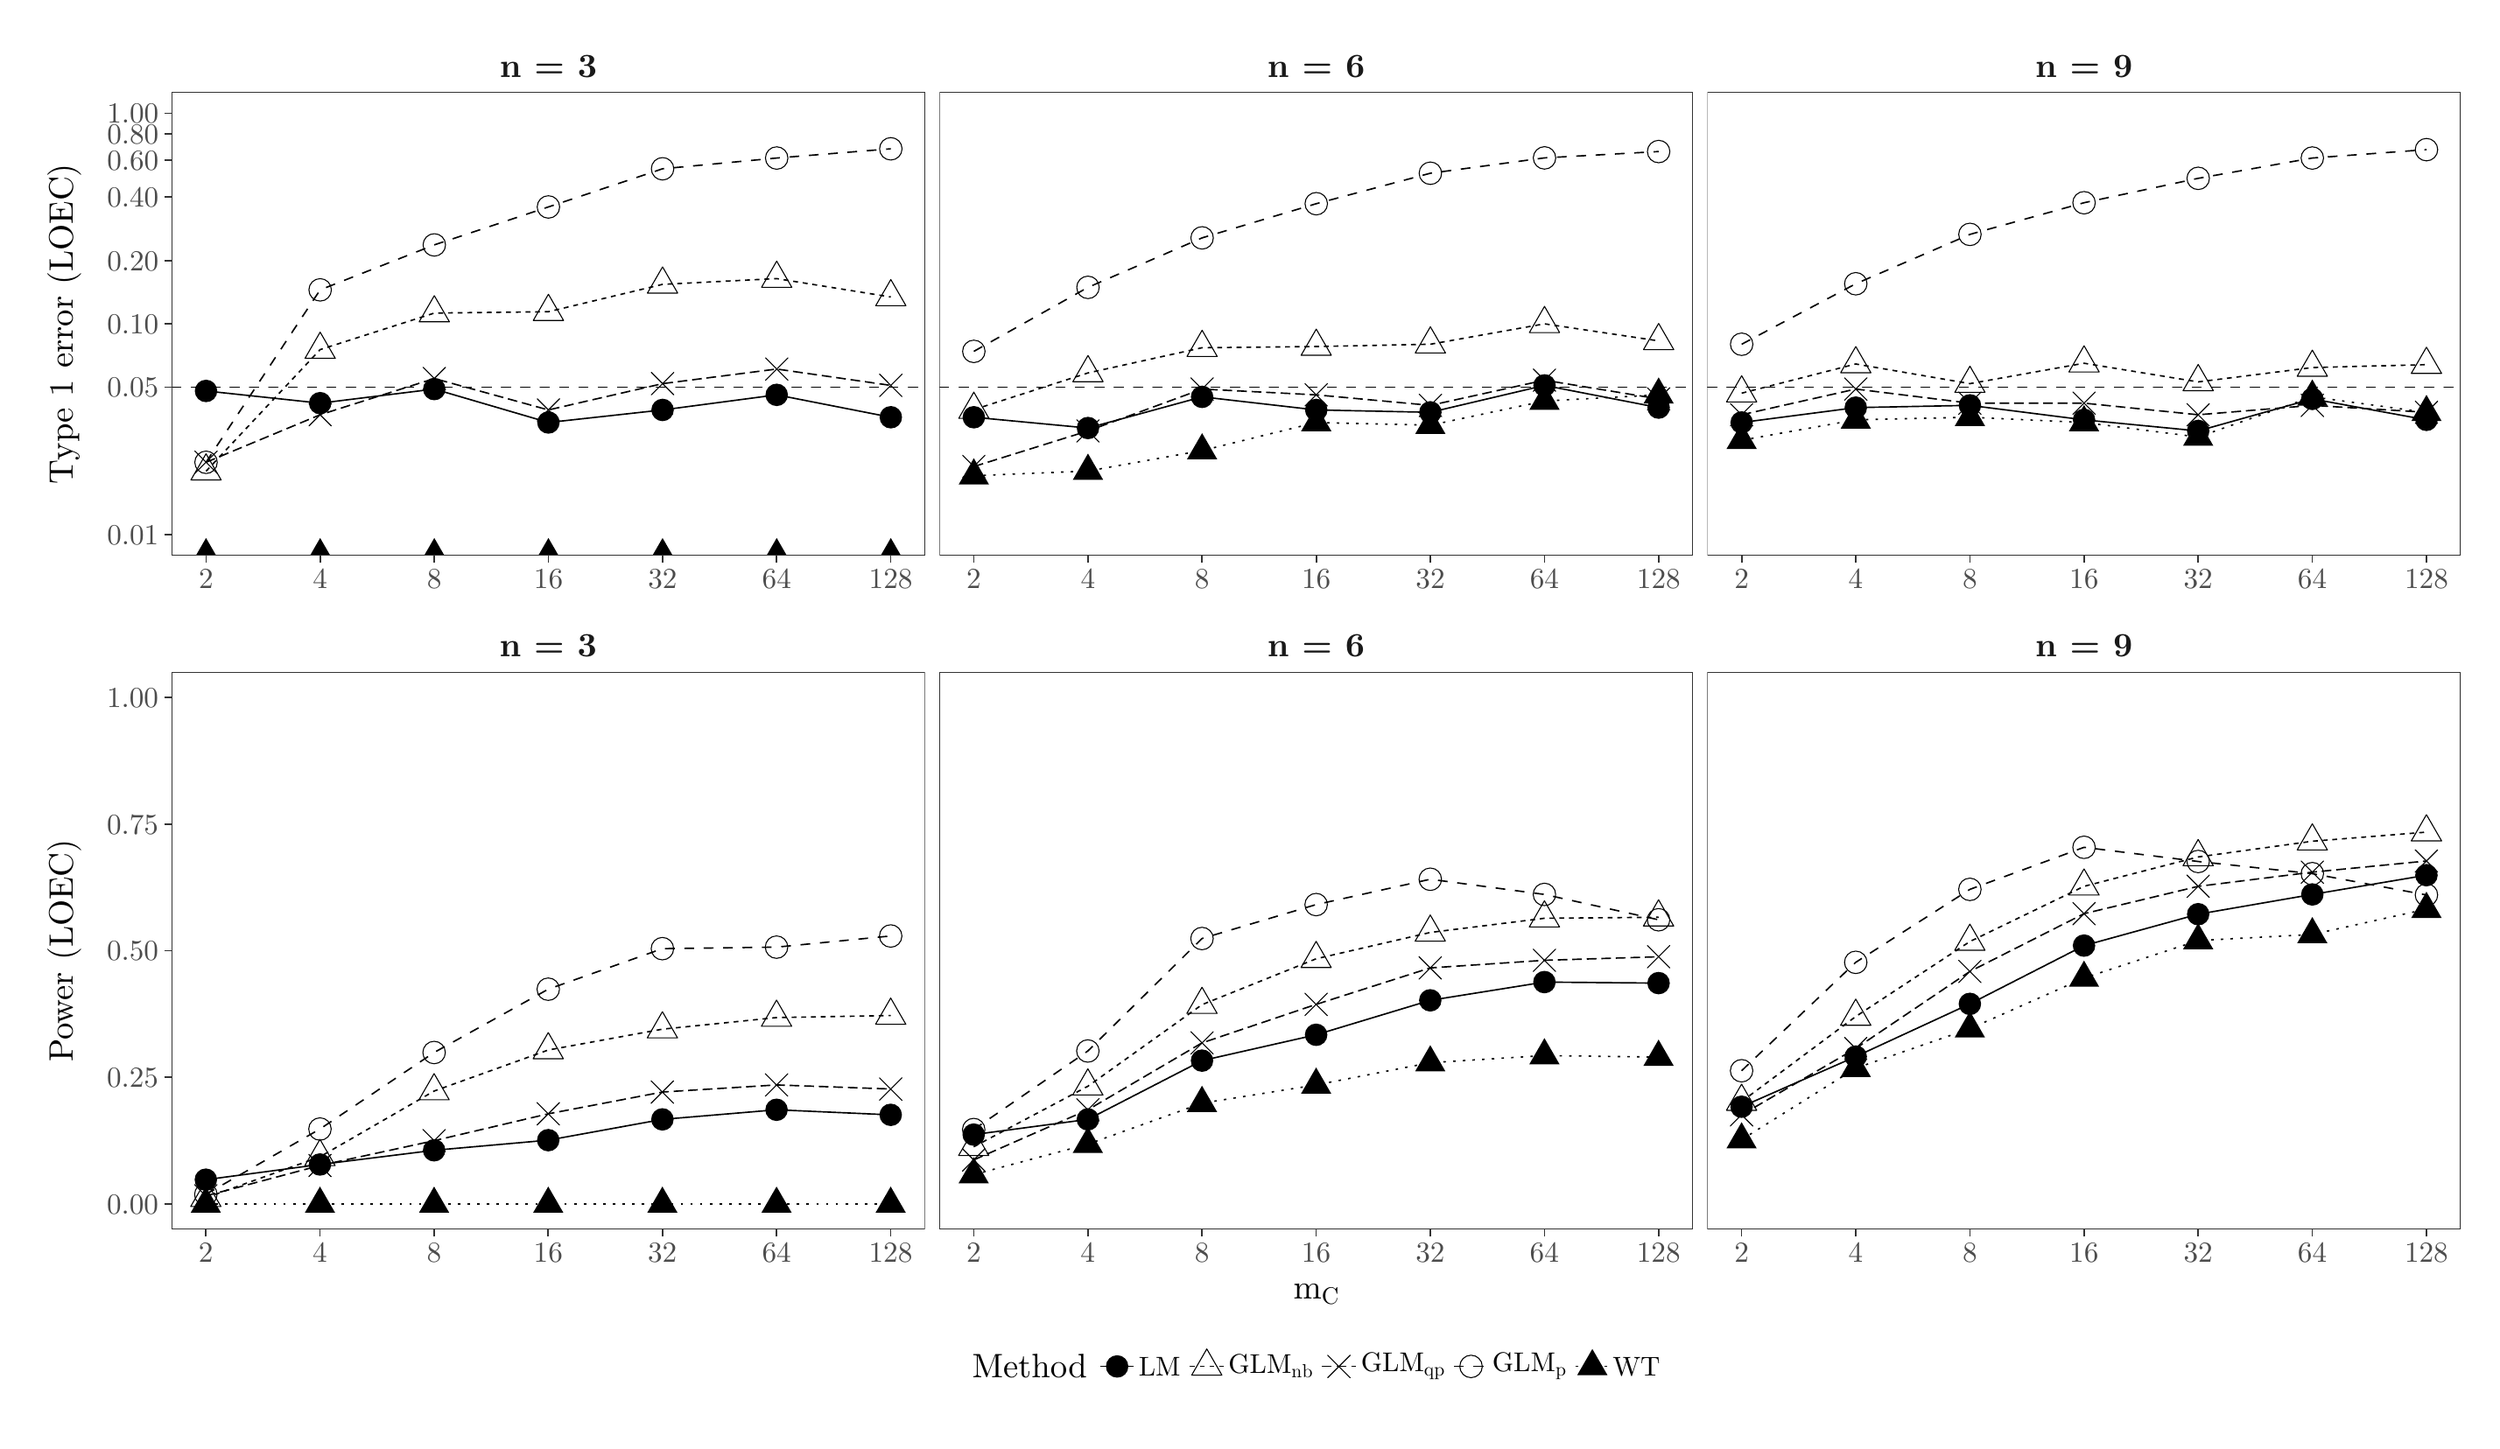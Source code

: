 % Created by tikzDevice version 0.10.1 on 2016-12-01 13:41:54
% !TEX encoding = UTF-8 Unicode
\begin{tikzpicture}[x=1pt,y=1pt]
\definecolor{fillColor}{RGB}{255,255,255}
\path[use as bounding box,fill=fillColor,fill opacity=0.00] (0,0) rectangle (1011.78,578.16);
\begin{scope}
\path[clip] (  3.50,338.72) rectangle (1011.78,578.16);
\definecolor{drawColor}{RGB}{255,255,255}
\definecolor{fillColor}{RGB}{255,255,255}

\path[draw=drawColor,line width= 0.6pt,line join=round,line cap=round,fill=fillColor] (  3.50,338.72) rectangle (1011.78,578.16);
\end{scope}
\begin{scope}
\path[clip] ( 60.91,358.77) rectangle (371.87,550.07);
\definecolor{fillColor}{RGB}{255,255,255}

\path[fill=fillColor] ( 60.91,358.77) rectangle (371.87,550.07);
\definecolor{drawColor}{RGB}{0,0,0}

\path[draw=drawColor,line width= 0.6pt,line join=round] ( 75.05,426.70) --
	(122.16,421.66) --
	(169.28,427.48) --
	(216.39,413.68) --
	(263.51,418.86) --
	(310.62,425.09) --
	(357.73,415.84);

\path[draw=drawColor,line width= 0.6pt,dash pattern=on 2pt off 2pt ,line join=round] ( 75.05,393.54) --
	(122.16,443.78) --
	(169.28,458.86) --
	(216.39,459.42) --
	(263.51,470.72) --
	(310.62,473.10) --
	(357.73,465.51);

\path[draw=drawColor,line width= 0.6pt,dash pattern=on 4pt off 2pt ,line join=round] ( 75.05,397.24) --
	(122.16,416.87) --
	(169.28,431.84) --
	(216.39,418.86) --
	(263.51,429.72) --
	(310.62,435.75) --
	(357.73,428.99);

\path[draw=drawColor,line width= 0.6pt,dash pattern=on 4pt off 4pt ,line join=round] ( 75.05,397.24) --
	(122.16,468.45) --
	(169.28,487.01) --
	(216.39,502.69) --
	(263.51,518.45) --
	(310.62,522.89) --
	(357.73,526.70);

\path[draw=drawColor,line width= 0.6pt,dash pattern=on 1pt off 3pt ,line join=round] ( 75.05,358.77) --
	(122.16,358.77) --
	(169.28,358.77) --
	(216.39,358.77) --
	(263.51,358.77) --
	(310.62,358.77) --
	(357.73,358.77);
\definecolor{fillColor}{RGB}{0,0,0}

\path[fill=fillColor] ( 75.05,426.70) circle (  4.64);

\path[fill=fillColor] (122.16,421.66) circle (  4.64);

\path[fill=fillColor] (169.28,427.48) circle (  4.64);

\path[fill=fillColor] (216.39,413.68) circle (  4.64);

\path[fill=fillColor] (263.51,418.86) circle (  4.64);

\path[fill=fillColor] (310.62,425.09) circle (  4.64);

\path[fill=fillColor] (357.73,415.84) circle (  4.64);

\path[draw=drawColor,line width= 0.4pt,line join=round,line cap=round] ( 75.05,400.76) --
	( 81.30,389.94) --
	( 68.80,389.94) --
	( 75.05,400.76);

\path[draw=drawColor,line width= 0.4pt,line join=round,line cap=round] (122.16,450.99) --
	(128.41,440.17) --
	(115.91,440.17) --
	(122.16,450.99);

\path[draw=drawColor,line width= 0.4pt,line join=round,line cap=round] (169.28,466.07) --
	(175.53,455.25) --
	(163.03,455.25) --
	(169.28,466.07);

\path[draw=drawColor,line width= 0.4pt,line join=round,line cap=round] (216.39,466.64) --
	(222.64,455.82) --
	(210.14,455.82) --
	(216.39,466.64);

\path[draw=drawColor,line width= 0.4pt,line join=round,line cap=round] (263.51,477.94) --
	(269.75,467.12) --
	(257.26,467.12) --
	(263.51,477.94);

\path[draw=drawColor,line width= 0.4pt,line join=round,line cap=round] (310.62,480.32) --
	(316.87,469.49) --
	(304.37,469.49) --
	(310.62,480.32);

\path[draw=drawColor,line width= 0.4pt,line join=round,line cap=round] (357.73,472.72) --
	(363.98,461.90) --
	(351.49,461.90) --
	(357.73,472.72);

\path[draw=drawColor,line width= 0.4pt,line join=round,line cap=round] ( 70.41,392.60) -- ( 79.69,401.88);

\path[draw=drawColor,line width= 0.4pt,line join=round,line cap=round] ( 70.41,401.88) -- ( 79.69,392.60);

\path[draw=drawColor,line width= 0.4pt,line join=round,line cap=round] (117.52,412.23) -- (126.80,421.51);

\path[draw=drawColor,line width= 0.4pt,line join=round,line cap=round] (117.52,421.51) -- (126.80,412.23);

\path[draw=drawColor,line width= 0.4pt,line join=round,line cap=round] (164.64,427.20) -- (173.92,436.48);

\path[draw=drawColor,line width= 0.4pt,line join=round,line cap=round] (164.64,436.48) -- (173.92,427.20);

\path[draw=drawColor,line width= 0.4pt,line join=round,line cap=round] (211.75,414.22) -- (221.03,423.50);

\path[draw=drawColor,line width= 0.4pt,line join=round,line cap=round] (211.75,423.50) -- (221.03,414.22);

\path[draw=drawColor,line width= 0.4pt,line join=round,line cap=round] (258.87,425.08) -- (268.15,434.36);

\path[draw=drawColor,line width= 0.4pt,line join=round,line cap=round] (258.87,434.36) -- (268.15,425.08);

\path[draw=drawColor,line width= 0.4pt,line join=round,line cap=round] (305.98,431.11) -- (315.26,440.39);

\path[draw=drawColor,line width= 0.4pt,line join=round,line cap=round] (305.98,440.39) -- (315.26,431.11);

\path[draw=drawColor,line width= 0.4pt,line join=round,line cap=round] (353.10,424.35) -- (362.37,433.63);

\path[draw=drawColor,line width= 0.4pt,line join=round,line cap=round] (353.10,433.63) -- (362.37,424.35);

\path[draw=drawColor,line width= 0.4pt,line join=round,line cap=round] ( 75.05,397.24) circle (  4.64);

\path[draw=drawColor,line width= 0.4pt,line join=round,line cap=round] (122.16,468.45) circle (  4.64);

\path[draw=drawColor,line width= 0.4pt,line join=round,line cap=round] (169.28,487.01) circle (  4.64);

\path[draw=drawColor,line width= 0.4pt,line join=round,line cap=round] (216.39,502.69) circle (  4.64);

\path[draw=drawColor,line width= 0.4pt,line join=round,line cap=round] (263.51,518.45) circle (  4.64);

\path[draw=drawColor,line width= 0.4pt,line join=round,line cap=round] (310.62,522.89) circle (  4.64);

\path[draw=drawColor,line width= 0.4pt,line join=round,line cap=round] (357.73,526.70) circle (  4.64);

\path[fill=fillColor] ( 75.05,365.98) --
	( 81.30,355.16) --
	( 68.80,355.16) --
	cycle;

\path[fill=fillColor] (122.16,365.98) --
	(128.41,355.16) --
	(115.91,355.16) --
	cycle;

\path[fill=fillColor] (169.28,365.98) --
	(175.53,355.16) --
	(163.03,355.16) --
	cycle;

\path[fill=fillColor] (216.39,365.98) --
	(222.64,355.16) --
	(210.14,355.16) --
	cycle;

\path[fill=fillColor] (263.51,365.98) --
	(269.75,355.16) --
	(257.26,355.16) --
	cycle;

\path[fill=fillColor] (310.62,365.98) --
	(316.87,355.16) --
	(304.37,355.16) --
	cycle;

\path[fill=fillColor] (357.73,365.98) --
	(363.98,355.16) --
	(351.49,355.16) --
	cycle;

\path[draw=drawColor,line width= 0.6pt,dash pattern=on 4pt off 4pt ,line join=round] ( 60.91,428.24) -- (371.87,428.24);

\path[draw=drawColor,line width= 0.6pt,dash pattern=on 4pt off 4pt ,line join=round] ( 60.91,428.24) -- (371.87,428.24);

\path[draw=drawColor,line width= 0.6pt,dash pattern=on 4pt off 4pt ,line join=round] ( 60.91,428.24) -- (371.87,428.24);

\path[draw=drawColor,line width= 0.6pt,dash pattern=on 4pt off 4pt ,line join=round] ( 60.91,428.24) -- (371.87,428.24);

\path[draw=drawColor,line width= 0.6pt,dash pattern=on 4pt off 4pt ,line join=round] ( 60.91,428.24) -- (371.87,428.24);

\path[draw=drawColor,line width= 0.6pt,dash pattern=on 4pt off 4pt ,line join=round] ( 60.91,428.24) -- (371.87,428.24);

\path[draw=drawColor,line width= 0.6pt,dash pattern=on 4pt off 4pt ,line join=round] ( 60.91,428.24) -- (371.87,428.24);

\path[draw=drawColor,line width= 0.6pt,dash pattern=on 4pt off 4pt ,line join=round] ( 60.91,428.24) -- (371.87,428.24);

\path[draw=drawColor,line width= 0.6pt,dash pattern=on 4pt off 4pt ,line join=round] ( 60.91,428.24) -- (371.87,428.24);

\path[draw=drawColor,line width= 0.6pt,dash pattern=on 4pt off 4pt ,line join=round] ( 60.91,428.24) -- (371.87,428.24);

\path[draw=drawColor,line width= 0.6pt,dash pattern=on 4pt off 4pt ,line join=round] ( 60.91,428.24) -- (371.87,428.24);

\path[draw=drawColor,line width= 0.6pt,dash pattern=on 4pt off 4pt ,line join=round] ( 60.91,428.24) -- (371.87,428.24);

\path[draw=drawColor,line width= 0.6pt,dash pattern=on 4pt off 4pt ,line join=round] ( 60.91,428.24) -- (371.87,428.24);

\path[draw=drawColor,line width= 0.6pt,dash pattern=on 4pt off 4pt ,line join=round] ( 60.91,428.24) -- (371.87,428.24);

\path[draw=drawColor,line width= 0.6pt,dash pattern=on 4pt off 4pt ,line join=round] ( 60.91,428.24) -- (371.87,428.24);

\path[draw=drawColor,line width= 0.6pt,dash pattern=on 4pt off 4pt ,line join=round] ( 60.91,428.24) -- (371.87,428.24);

\path[draw=drawColor,line width= 0.6pt,dash pattern=on 4pt off 4pt ,line join=round] ( 60.91,428.24) -- (371.87,428.24);

\path[draw=drawColor,line width= 0.6pt,dash pattern=on 4pt off 4pt ,line join=round] ( 60.91,428.24) -- (371.87,428.24);

\path[draw=drawColor,line width= 0.6pt,dash pattern=on 4pt off 4pt ,line join=round] ( 60.91,428.24) -- (371.87,428.24);

\path[draw=drawColor,line width= 0.6pt,dash pattern=on 4pt off 4pt ,line join=round] ( 60.91,428.24) -- (371.87,428.24);

\path[draw=drawColor,line width= 0.6pt,dash pattern=on 4pt off 4pt ,line join=round] ( 60.91,428.24) -- (371.87,428.24);

\path[draw=drawColor,line width= 0.6pt,dash pattern=on 4pt off 4pt ,line join=round] ( 60.91,428.24) -- (371.87,428.24);

\path[draw=drawColor,line width= 0.6pt,dash pattern=on 4pt off 4pt ,line join=round] ( 60.91,428.24) -- (371.87,428.24);

\path[draw=drawColor,line width= 0.6pt,dash pattern=on 4pt off 4pt ,line join=round] ( 60.91,428.24) -- (371.87,428.24);

\path[draw=drawColor,line width= 0.6pt,dash pattern=on 4pt off 4pt ,line join=round] ( 60.91,428.24) -- (371.87,428.24);

\path[draw=drawColor,line width= 0.6pt,dash pattern=on 4pt off 4pt ,line join=round] ( 60.91,428.24) -- (371.87,428.24);

\path[draw=drawColor,line width= 0.6pt,dash pattern=on 4pt off 4pt ,line join=round] ( 60.91,428.24) -- (371.87,428.24);

\path[draw=drawColor,line width= 0.6pt,dash pattern=on 4pt off 4pt ,line join=round] ( 60.91,428.24) -- (371.87,428.24);

\path[draw=drawColor,line width= 0.6pt,dash pattern=on 4pt off 4pt ,line join=round] ( 60.91,428.24) -- (371.87,428.24);

\path[draw=drawColor,line width= 0.6pt,dash pattern=on 4pt off 4pt ,line join=round] ( 60.91,428.24) -- (371.87,428.24);

\path[draw=drawColor,line width= 0.6pt,dash pattern=on 4pt off 4pt ,line join=round] ( 60.91,428.24) -- (371.87,428.24);

\path[draw=drawColor,line width= 0.6pt,dash pattern=on 4pt off 4pt ,line join=round] ( 60.91,428.24) -- (371.87,428.24);

\path[draw=drawColor,line width= 0.6pt,dash pattern=on 4pt off 4pt ,line join=round] ( 60.91,428.24) -- (371.87,428.24);

\path[draw=drawColor,line width= 0.6pt,dash pattern=on 4pt off 4pt ,line join=round] ( 60.91,428.24) -- (371.87,428.24);

\path[draw=drawColor,line width= 0.6pt,dash pattern=on 4pt off 4pt ,line join=round] ( 60.91,428.24) -- (371.87,428.24);
\definecolor{drawColor}{gray}{0.20}

\path[draw=drawColor,line width= 0.6pt,line join=round,line cap=round] ( 60.91,358.77) rectangle (371.87,550.07);
\end{scope}
\begin{scope}
\path[clip] (377.87,358.77) rectangle (688.82,550.07);
\definecolor{fillColor}{RGB}{255,255,255}

\path[fill=fillColor] (377.87,358.77) rectangle (688.82,550.07);
\definecolor{drawColor}{RGB}{0,0,0}

\path[draw=drawColor,line width= 0.6pt,line join=round] (392.00,415.84) --
	(439.12,411.39) --
	(486.23,424.26) --
	(533.35,418.86) --
	(580.46,417.88) --
	(627.58,428.99) --
	(674.69,419.82);

\path[draw=drawColor,line width= 0.6pt,dash pattern=on 2pt off 2pt ,line join=round] (392.00,418.99) --
	(439.12,434.14) --
	(486.23,444.55) --
	(533.35,445.04) --
	(580.46,445.99) --
	(627.58,454.42) --
	(674.69,447.38);

\path[draw=drawColor,line width= 0.6pt,dash pattern=on 4pt off 2pt ,line join=round] (392.00,395.48) --
	(439.12,410.19) --
	(486.23,427.48) --
	(533.35,425.09) --
	(580.46,420.75) --
	(627.58,431.15) --
	(674.69,423.41);

\path[draw=drawColor,line width= 0.6pt,dash pattern=on 4pt off 4pt ,line join=round] (392.00,443.05) --
	(439.12,469.48) --
	(486.23,489.92) --
	(533.35,504.03) --
	(580.46,516.61) --
	(627.58,522.95) --
	(674.69,525.57);

\path[draw=drawColor,line width= 0.6pt,dash pattern=on 1pt off 3pt ,line join=round] (392.00,391.70) --
	(439.12,393.64) --
	(486.23,402.07) --
	(533.35,413.68) --
	(580.46,412.55) --
	(627.58,422.55) --
	(674.69,425.09);
\definecolor{fillColor}{RGB}{0,0,0}

\path[fill=fillColor] (392.00,415.84) circle (  4.64);

\path[fill=fillColor] (439.12,411.39) circle (  4.64);

\path[fill=fillColor] (486.23,424.26) circle (  4.64);

\path[fill=fillColor] (533.35,418.86) circle (  4.64);

\path[fill=fillColor] (580.46,417.88) circle (  4.64);

\path[fill=fillColor] (627.58,428.99) circle (  4.64);

\path[fill=fillColor] (674.69,419.82) circle (  4.64);

\path[draw=drawColor,line width= 0.4pt,line join=round,line cap=round] (392.00,426.21) --
	(398.25,415.38) --
	(385.76,415.38) --
	(392.00,426.21);

\path[draw=drawColor,line width= 0.4pt,line join=round,line cap=round] (439.12,441.35) --
	(445.37,430.53) --
	(432.87,430.53) --
	(439.12,441.35);

\path[draw=drawColor,line width= 0.4pt,line join=round,line cap=round] (486.23,451.76) --
	(492.48,440.94) --
	(479.98,440.94) --
	(486.23,451.76);

\path[draw=drawColor,line width= 0.4pt,line join=round,line cap=round] (533.35,452.25) --
	(539.60,441.43) --
	(527.10,441.43) --
	(533.35,452.25);

\path[draw=drawColor,line width= 0.4pt,line join=round,line cap=round] (580.46,453.21) --
	(586.71,442.38) --
	(574.21,442.38) --
	(580.46,453.21);

\path[draw=drawColor,line width= 0.4pt,line join=round,line cap=round] (627.58,461.63) --
	(633.82,450.81) --
	(621.33,450.81) --
	(627.58,461.63);

\path[draw=drawColor,line width= 0.4pt,line join=round,line cap=round] (674.69,454.60) --
	(680.94,443.77) --
	(668.44,443.77) --
	(674.69,454.60);

\path[draw=drawColor,line width= 0.4pt,line join=round,line cap=round] (387.36,390.84) -- (396.64,400.12);

\path[draw=drawColor,line width= 0.4pt,line join=round,line cap=round] (387.36,400.12) -- (396.64,390.84);

\path[draw=drawColor,line width= 0.4pt,line join=round,line cap=round] (434.48,405.55) -- (443.76,414.83);

\path[draw=drawColor,line width= 0.4pt,line join=round,line cap=round] (434.48,414.83) -- (443.76,405.55);

\path[draw=drawColor,line width= 0.4pt,line join=round,line cap=round] (481.59,422.84) -- (490.87,432.12);

\path[draw=drawColor,line width= 0.4pt,line join=round,line cap=round] (481.59,432.12) -- (490.87,422.84);

\path[draw=drawColor,line width= 0.4pt,line join=round,line cap=round] (528.71,420.45) -- (537.99,429.73);

\path[draw=drawColor,line width= 0.4pt,line join=round,line cap=round] (528.71,429.73) -- (537.99,420.45);

\path[draw=drawColor,line width= 0.4pt,line join=round,line cap=round] (575.82,416.11) -- (585.10,425.39);

\path[draw=drawColor,line width= 0.4pt,line join=round,line cap=round] (575.82,425.39) -- (585.10,416.11);

\path[draw=drawColor,line width= 0.4pt,line join=round,line cap=round] (622.94,426.51) -- (632.22,435.79);

\path[draw=drawColor,line width= 0.4pt,line join=round,line cap=round] (622.94,435.79) -- (632.22,426.51);

\path[draw=drawColor,line width= 0.4pt,line join=round,line cap=round] (670.05,418.77) -- (679.33,428.05);

\path[draw=drawColor,line width= 0.4pt,line join=round,line cap=round] (670.05,428.05) -- (679.33,418.77);

\path[draw=drawColor,line width= 0.4pt,line join=round,line cap=round] (392.00,443.05) circle (  4.64);

\path[draw=drawColor,line width= 0.4pt,line join=round,line cap=round] (439.12,469.48) circle (  4.64);

\path[draw=drawColor,line width= 0.4pt,line join=round,line cap=round] (486.23,489.92) circle (  4.64);

\path[draw=drawColor,line width= 0.4pt,line join=round,line cap=round] (533.35,504.03) circle (  4.64);

\path[draw=drawColor,line width= 0.4pt,line join=round,line cap=round] (580.46,516.61) circle (  4.64);

\path[draw=drawColor,line width= 0.4pt,line join=round,line cap=round] (627.58,522.95) circle (  4.64);

\path[draw=drawColor,line width= 0.4pt,line join=round,line cap=round] (674.69,525.57) circle (  4.64);

\path[fill=fillColor] (392.00,398.92) --
	(398.25,388.09) --
	(385.76,388.09) --
	cycle;

\path[fill=fillColor] (439.12,400.85) --
	(445.37,390.03) --
	(432.87,390.03) --
	cycle;

\path[fill=fillColor] (486.23,409.28) --
	(492.48,398.46) --
	(479.98,398.46) --
	cycle;

\path[fill=fillColor] (533.35,420.89) --
	(539.60,410.07) --
	(527.10,410.07) --
	cycle;

\path[fill=fillColor] (580.46,419.77) --
	(586.71,408.94) --
	(574.21,408.94) --
	cycle;

\path[fill=fillColor] (627.58,429.76) --
	(633.82,418.94) --
	(621.33,418.94) --
	cycle;

\path[fill=fillColor] (674.69,432.31) --
	(680.94,421.49) --
	(668.44,421.49) --
	cycle;

\path[draw=drawColor,line width= 0.6pt,dash pattern=on 4pt off 4pt ,line join=round] (377.87,428.24) -- (688.82,428.24);

\path[draw=drawColor,line width= 0.6pt,dash pattern=on 4pt off 4pt ,line join=round] (377.87,428.24) -- (688.82,428.24);

\path[draw=drawColor,line width= 0.6pt,dash pattern=on 4pt off 4pt ,line join=round] (377.87,428.24) -- (688.82,428.24);

\path[draw=drawColor,line width= 0.6pt,dash pattern=on 4pt off 4pt ,line join=round] (377.87,428.24) -- (688.82,428.24);

\path[draw=drawColor,line width= 0.6pt,dash pattern=on 4pt off 4pt ,line join=round] (377.87,428.24) -- (688.82,428.24);

\path[draw=drawColor,line width= 0.6pt,dash pattern=on 4pt off 4pt ,line join=round] (377.87,428.24) -- (688.82,428.24);

\path[draw=drawColor,line width= 0.6pt,dash pattern=on 4pt off 4pt ,line join=round] (377.87,428.24) -- (688.82,428.24);

\path[draw=drawColor,line width= 0.6pt,dash pattern=on 4pt off 4pt ,line join=round] (377.87,428.24) -- (688.82,428.24);

\path[draw=drawColor,line width= 0.6pt,dash pattern=on 4pt off 4pt ,line join=round] (377.87,428.24) -- (688.82,428.24);

\path[draw=drawColor,line width= 0.6pt,dash pattern=on 4pt off 4pt ,line join=round] (377.87,428.24) -- (688.82,428.24);

\path[draw=drawColor,line width= 0.6pt,dash pattern=on 4pt off 4pt ,line join=round] (377.87,428.24) -- (688.82,428.24);

\path[draw=drawColor,line width= 0.6pt,dash pattern=on 4pt off 4pt ,line join=round] (377.87,428.24) -- (688.82,428.24);

\path[draw=drawColor,line width= 0.6pt,dash pattern=on 4pt off 4pt ,line join=round] (377.87,428.24) -- (688.82,428.24);

\path[draw=drawColor,line width= 0.6pt,dash pattern=on 4pt off 4pt ,line join=round] (377.87,428.24) -- (688.82,428.24);

\path[draw=drawColor,line width= 0.6pt,dash pattern=on 4pt off 4pt ,line join=round] (377.87,428.24) -- (688.82,428.24);

\path[draw=drawColor,line width= 0.6pt,dash pattern=on 4pt off 4pt ,line join=round] (377.87,428.24) -- (688.82,428.24);

\path[draw=drawColor,line width= 0.6pt,dash pattern=on 4pt off 4pt ,line join=round] (377.87,428.24) -- (688.82,428.24);

\path[draw=drawColor,line width= 0.6pt,dash pattern=on 4pt off 4pt ,line join=round] (377.87,428.24) -- (688.82,428.24);

\path[draw=drawColor,line width= 0.6pt,dash pattern=on 4pt off 4pt ,line join=round] (377.87,428.24) -- (688.82,428.24);

\path[draw=drawColor,line width= 0.6pt,dash pattern=on 4pt off 4pt ,line join=round] (377.87,428.24) -- (688.82,428.24);

\path[draw=drawColor,line width= 0.6pt,dash pattern=on 4pt off 4pt ,line join=round] (377.87,428.24) -- (688.82,428.24);

\path[draw=drawColor,line width= 0.6pt,dash pattern=on 4pt off 4pt ,line join=round] (377.87,428.24) -- (688.82,428.24);

\path[draw=drawColor,line width= 0.6pt,dash pattern=on 4pt off 4pt ,line join=round] (377.87,428.24) -- (688.82,428.24);

\path[draw=drawColor,line width= 0.6pt,dash pattern=on 4pt off 4pt ,line join=round] (377.87,428.24) -- (688.82,428.24);

\path[draw=drawColor,line width= 0.6pt,dash pattern=on 4pt off 4pt ,line join=round] (377.87,428.24) -- (688.82,428.24);

\path[draw=drawColor,line width= 0.6pt,dash pattern=on 4pt off 4pt ,line join=round] (377.87,428.24) -- (688.82,428.24);

\path[draw=drawColor,line width= 0.6pt,dash pattern=on 4pt off 4pt ,line join=round] (377.87,428.24) -- (688.82,428.24);

\path[draw=drawColor,line width= 0.6pt,dash pattern=on 4pt off 4pt ,line join=round] (377.87,428.24) -- (688.82,428.24);

\path[draw=drawColor,line width= 0.6pt,dash pattern=on 4pt off 4pt ,line join=round] (377.87,428.24) -- (688.82,428.24);

\path[draw=drawColor,line width= 0.6pt,dash pattern=on 4pt off 4pt ,line join=round] (377.87,428.24) -- (688.82,428.24);

\path[draw=drawColor,line width= 0.6pt,dash pattern=on 4pt off 4pt ,line join=round] (377.87,428.24) -- (688.82,428.24);

\path[draw=drawColor,line width= 0.6pt,dash pattern=on 4pt off 4pt ,line join=round] (377.87,428.24) -- (688.82,428.24);

\path[draw=drawColor,line width= 0.6pt,dash pattern=on 4pt off 4pt ,line join=round] (377.87,428.24) -- (688.82,428.24);

\path[draw=drawColor,line width= 0.6pt,dash pattern=on 4pt off 4pt ,line join=round] (377.87,428.24) -- (688.82,428.24);

\path[draw=drawColor,line width= 0.6pt,dash pattern=on 4pt off 4pt ,line join=round] (377.87,428.24) -- (688.82,428.24);
\definecolor{drawColor}{gray}{0.20}

\path[draw=drawColor,line width= 0.6pt,line join=round,line cap=round] (377.87,358.77) rectangle (688.82,550.07);
\end{scope}
\begin{scope}
\path[clip] (694.82,358.77) rectangle (1005.78,550.07);
\definecolor{fillColor}{RGB}{255,255,255}

\path[fill=fillColor] (694.82,358.77) rectangle (1005.78,550.07);
\definecolor{drawColor}{RGB}{0,0,0}

\path[draw=drawColor,line width= 0.6pt,line join=round] (708.96,413.68) --
	(756.07,419.82) --
	(803.19,420.75) --
	(850.30,414.77) --
	(897.42,410.19) --
	(944.53,423.41) --
	(991.65,414.77);

\path[draw=drawColor,line width= 0.6pt,dash pattern=on 2pt off 2pt ,line join=round] (708.96,425.78) --
	(756.07,437.83) --
	(803.19,429.72) --
	(850.30,438.15) --
	(897.42,430.44) --
	(944.53,436.37) --
	(991.65,437.56);

\path[draw=drawColor,line width= 0.6pt,dash pattern=on 4pt off 2pt ,line join=round] (708.96,416.87) --
	(756.07,427.48) --
	(803.19,421.66) --
	(850.30,421.66) --
	(897.42,416.87) --
	(944.53,420.75) --
	(991.65,417.88);

\path[draw=drawColor,line width= 0.6pt,dash pattern=on 4pt off 4pt ,line join=round] (708.96,445.99) --
	(756.07,470.97) --
	(803.19,491.36) --
	(850.30,504.43) --
	(897.42,514.51) --
	(944.53,522.89) --
	(991.65,526.36);

\path[draw=drawColor,line width= 0.6pt,dash pattern=on 1pt off 3pt ,line join=round] (708.96,406.35) --
	(756.07,414.77) --
	(803.19,415.84) --
	(850.30,413.68) --
	(897.42,407.67) --
	(944.53,424.26) --
	(991.65,417.88);
\definecolor{fillColor}{RGB}{0,0,0}

\path[fill=fillColor] (708.96,413.68) circle (  4.64);

\path[fill=fillColor] (756.07,419.82) circle (  4.64);

\path[fill=fillColor] (803.19,420.75) circle (  4.64);

\path[fill=fillColor] (850.30,414.77) circle (  4.64);

\path[fill=fillColor] (897.42,410.19) circle (  4.64);

\path[fill=fillColor] (944.53,423.41) circle (  4.64);

\path[fill=fillColor] (991.65,414.77) circle (  4.64);

\path[draw=drawColor,line width= 0.4pt,line join=round,line cap=round] (708.96,432.99) --
	(715.21,422.17) --
	(702.71,422.17) --
	(708.96,432.99);

\path[draw=drawColor,line width= 0.4pt,line join=round,line cap=round] (756.07,445.05) --
	(762.32,434.22) --
	(749.82,434.22) --
	(756.07,445.05);

\path[draw=drawColor,line width= 0.4pt,line join=round,line cap=round] (803.19,436.94) --
	(809.44,426.12) --
	(796.94,426.12) --
	(803.19,436.94);

\path[draw=drawColor,line width= 0.4pt,line join=round,line cap=round] (850.30,445.37) --
	(856.55,434.54) --
	(844.05,434.54) --
	(850.30,445.37);

\path[draw=drawColor,line width= 0.4pt,line join=round,line cap=round] (897.42,437.66) --
	(903.67,426.83) --
	(891.17,426.83) --
	(897.42,437.66);

\path[draw=drawColor,line width= 0.4pt,line join=round,line cap=round] (944.53,443.58) --
	(950.78,432.76) --
	(938.28,432.76) --
	(944.53,443.58);

\path[draw=drawColor,line width= 0.4pt,line join=round,line cap=round] (991.65,444.78) --
	(997.89,433.96) --
	(985.40,433.96) --
	(991.65,444.78);

\path[draw=drawColor,line width= 0.4pt,line join=round,line cap=round] (704.32,412.23) -- (713.60,421.51);

\path[draw=drawColor,line width= 0.4pt,line join=round,line cap=round] (704.32,421.51) -- (713.60,412.23);

\path[draw=drawColor,line width= 0.4pt,line join=round,line cap=round] (751.43,422.84) -- (760.71,432.12);

\path[draw=drawColor,line width= 0.4pt,line join=round,line cap=round] (751.43,432.12) -- (760.71,422.84);

\path[draw=drawColor,line width= 0.4pt,line join=round,line cap=round] (798.55,417.02) -- (807.83,426.30);

\path[draw=drawColor,line width= 0.4pt,line join=round,line cap=round] (798.55,426.30) -- (807.83,417.02);

\path[draw=drawColor,line width= 0.4pt,line join=round,line cap=round] (845.66,417.02) -- (854.94,426.30);

\path[draw=drawColor,line width= 0.4pt,line join=round,line cap=round] (845.66,426.30) -- (854.94,417.02);

\path[draw=drawColor,line width= 0.4pt,line join=round,line cap=round] (892.78,412.23) -- (902.06,421.51);

\path[draw=drawColor,line width= 0.4pt,line join=round,line cap=round] (892.78,421.51) -- (902.06,412.23);

\path[draw=drawColor,line width= 0.4pt,line join=round,line cap=round] (939.89,416.11) -- (949.17,425.39);

\path[draw=drawColor,line width= 0.4pt,line join=round,line cap=round] (939.89,425.39) -- (949.17,416.11);

\path[draw=drawColor,line width= 0.4pt,line join=round,line cap=round] (987.01,413.24) -- (996.29,422.52);

\path[draw=drawColor,line width= 0.4pt,line join=round,line cap=round] (987.01,422.52) -- (996.29,413.24);

\path[draw=drawColor,line width= 0.4pt,line join=round,line cap=round] (708.96,445.99) circle (  4.64);

\path[draw=drawColor,line width= 0.4pt,line join=round,line cap=round] (756.07,470.97) circle (  4.64);

\path[draw=drawColor,line width= 0.4pt,line join=round,line cap=round] (803.19,491.36) circle (  4.64);

\path[draw=drawColor,line width= 0.4pt,line join=round,line cap=round] (850.30,504.43) circle (  4.64);

\path[draw=drawColor,line width= 0.4pt,line join=round,line cap=round] (897.42,514.51) circle (  4.64);

\path[draw=drawColor,line width= 0.4pt,line join=round,line cap=round] (944.53,522.89) circle (  4.64);

\path[draw=drawColor,line width= 0.4pt,line join=round,line cap=round] (991.65,526.36) circle (  4.64);

\path[fill=fillColor] (708.96,413.56) --
	(715.21,402.74) --
	(702.71,402.74) --
	cycle;

\path[fill=fillColor] (756.07,421.99) --
	(762.32,411.16) --
	(749.82,411.16) --
	cycle;

\path[fill=fillColor] (803.19,423.05) --
	(809.44,412.23) --
	(796.94,412.23) --
	cycle;

\path[fill=fillColor] (850.30,420.89) --
	(856.55,410.07) --
	(844.05,410.07) --
	cycle;

\path[fill=fillColor] (897.42,414.89) --
	(903.67,404.06) --
	(891.17,404.06) --
	cycle;

\path[fill=fillColor] (944.53,431.48) --
	(950.78,420.66) --
	(938.28,420.66) --
	cycle;

\path[fill=fillColor] (991.65,425.09) --
	(997.89,414.27) --
	(985.40,414.27) --
	cycle;

\path[draw=drawColor,line width= 0.6pt,dash pattern=on 4pt off 4pt ,line join=round] (694.82,428.24) -- (1005.78,428.24);

\path[draw=drawColor,line width= 0.6pt,dash pattern=on 4pt off 4pt ,line join=round] (694.82,428.24) -- (1005.78,428.24);

\path[draw=drawColor,line width= 0.6pt,dash pattern=on 4pt off 4pt ,line join=round] (694.82,428.24) -- (1005.78,428.24);

\path[draw=drawColor,line width= 0.6pt,dash pattern=on 4pt off 4pt ,line join=round] (694.82,428.24) -- (1005.78,428.24);

\path[draw=drawColor,line width= 0.6pt,dash pattern=on 4pt off 4pt ,line join=round] (694.82,428.24) -- (1005.78,428.24);

\path[draw=drawColor,line width= 0.6pt,dash pattern=on 4pt off 4pt ,line join=round] (694.82,428.24) -- (1005.78,428.24);

\path[draw=drawColor,line width= 0.6pt,dash pattern=on 4pt off 4pt ,line join=round] (694.82,428.24) -- (1005.78,428.24);

\path[draw=drawColor,line width= 0.6pt,dash pattern=on 4pt off 4pt ,line join=round] (694.82,428.24) -- (1005.78,428.24);

\path[draw=drawColor,line width= 0.6pt,dash pattern=on 4pt off 4pt ,line join=round] (694.82,428.24) -- (1005.78,428.24);

\path[draw=drawColor,line width= 0.6pt,dash pattern=on 4pt off 4pt ,line join=round] (694.82,428.24) -- (1005.78,428.24);

\path[draw=drawColor,line width= 0.6pt,dash pattern=on 4pt off 4pt ,line join=round] (694.82,428.24) -- (1005.78,428.24);

\path[draw=drawColor,line width= 0.6pt,dash pattern=on 4pt off 4pt ,line join=round] (694.82,428.24) -- (1005.78,428.24);

\path[draw=drawColor,line width= 0.6pt,dash pattern=on 4pt off 4pt ,line join=round] (694.82,428.24) -- (1005.78,428.24);

\path[draw=drawColor,line width= 0.6pt,dash pattern=on 4pt off 4pt ,line join=round] (694.82,428.24) -- (1005.78,428.24);

\path[draw=drawColor,line width= 0.6pt,dash pattern=on 4pt off 4pt ,line join=round] (694.82,428.24) -- (1005.78,428.24);

\path[draw=drawColor,line width= 0.6pt,dash pattern=on 4pt off 4pt ,line join=round] (694.82,428.24) -- (1005.78,428.24);

\path[draw=drawColor,line width= 0.6pt,dash pattern=on 4pt off 4pt ,line join=round] (694.82,428.24) -- (1005.78,428.24);

\path[draw=drawColor,line width= 0.6pt,dash pattern=on 4pt off 4pt ,line join=round] (694.82,428.24) -- (1005.78,428.24);

\path[draw=drawColor,line width= 0.6pt,dash pattern=on 4pt off 4pt ,line join=round] (694.82,428.24) -- (1005.78,428.24);

\path[draw=drawColor,line width= 0.6pt,dash pattern=on 4pt off 4pt ,line join=round] (694.82,428.24) -- (1005.78,428.24);

\path[draw=drawColor,line width= 0.6pt,dash pattern=on 4pt off 4pt ,line join=round] (694.82,428.24) -- (1005.78,428.24);

\path[draw=drawColor,line width= 0.6pt,dash pattern=on 4pt off 4pt ,line join=round] (694.82,428.24) -- (1005.78,428.24);

\path[draw=drawColor,line width= 0.6pt,dash pattern=on 4pt off 4pt ,line join=round] (694.82,428.24) -- (1005.78,428.24);

\path[draw=drawColor,line width= 0.6pt,dash pattern=on 4pt off 4pt ,line join=round] (694.82,428.24) -- (1005.78,428.24);

\path[draw=drawColor,line width= 0.6pt,dash pattern=on 4pt off 4pt ,line join=round] (694.82,428.24) -- (1005.78,428.24);

\path[draw=drawColor,line width= 0.6pt,dash pattern=on 4pt off 4pt ,line join=round] (694.82,428.24) -- (1005.78,428.24);

\path[draw=drawColor,line width= 0.6pt,dash pattern=on 4pt off 4pt ,line join=round] (694.82,428.24) -- (1005.78,428.24);

\path[draw=drawColor,line width= 0.6pt,dash pattern=on 4pt off 4pt ,line join=round] (694.82,428.24) -- (1005.78,428.24);

\path[draw=drawColor,line width= 0.6pt,dash pattern=on 4pt off 4pt ,line join=round] (694.82,428.24) -- (1005.78,428.24);

\path[draw=drawColor,line width= 0.6pt,dash pattern=on 4pt off 4pt ,line join=round] (694.82,428.24) -- (1005.78,428.24);

\path[draw=drawColor,line width= 0.6pt,dash pattern=on 4pt off 4pt ,line join=round] (694.82,428.24) -- (1005.78,428.24);

\path[draw=drawColor,line width= 0.6pt,dash pattern=on 4pt off 4pt ,line join=round] (694.82,428.24) -- (1005.78,428.24);

\path[draw=drawColor,line width= 0.6pt,dash pattern=on 4pt off 4pt ,line join=round] (694.82,428.24) -- (1005.78,428.24);

\path[draw=drawColor,line width= 0.6pt,dash pattern=on 4pt off 4pt ,line join=round] (694.82,428.24) -- (1005.78,428.24);

\path[draw=drawColor,line width= 0.6pt,dash pattern=on 4pt off 4pt ,line join=round] (694.82,428.24) -- (1005.78,428.24);
\definecolor{drawColor}{gray}{0.20}

\path[draw=drawColor,line width= 0.6pt,line join=round,line cap=round] (694.82,358.77) rectangle (1005.78,550.07);
\end{scope}
\begin{scope}
\path[clip] ( 60.91,550.07) rectangle (371.87,572.16);
\definecolor{drawColor}{gray}{0.10}

\node[text=drawColor,anchor=base,inner sep=0pt, outer sep=0pt, scale=  1.40] at (216.39,556.28) {\bfseries n = 3};
\end{scope}
\begin{scope}
\path[clip] (377.87,550.07) rectangle (688.82,572.16);
\definecolor{drawColor}{gray}{0.10}

\node[text=drawColor,anchor=base,inner sep=0pt, outer sep=0pt, scale=  1.40] at (533.35,556.28) {\bfseries n = 6};
\end{scope}
\begin{scope}
\path[clip] (694.82,550.07) rectangle (1005.78,572.16);
\definecolor{drawColor}{gray}{0.10}

\node[text=drawColor,anchor=base,inner sep=0pt, outer sep=0pt, scale=  1.40] at (850.30,556.28) {\bfseries n = 9};
\end{scope}
\begin{scope}
\path[clip] (  0.00,  0.00) rectangle (1011.78,578.16);
\definecolor{drawColor}{gray}{0.20}

\path[draw=drawColor,line width= 0.6pt,line join=round] ( 75.05,355.77) --
	( 75.05,358.77);

\path[draw=drawColor,line width= 0.6pt,line join=round] (122.16,355.77) --
	(122.16,358.77);

\path[draw=drawColor,line width= 0.6pt,line join=round] (169.28,355.77) --
	(169.28,358.77);

\path[draw=drawColor,line width= 0.6pt,line join=round] (216.39,355.77) --
	(216.39,358.77);

\path[draw=drawColor,line width= 0.6pt,line join=round] (263.51,355.77) --
	(263.51,358.77);

\path[draw=drawColor,line width= 0.6pt,line join=round] (310.62,355.77) --
	(310.62,358.77);

\path[draw=drawColor,line width= 0.6pt,line join=round] (357.73,355.77) --
	(357.73,358.77);
\end{scope}
\begin{scope}
\path[clip] (  0.00,  0.00) rectangle (1011.78,578.16);
\definecolor{drawColor}{gray}{0.30}

\node[text=drawColor,anchor=base,inner sep=0pt, outer sep=0pt, scale=  1.20] at ( 75.05,345.10) {2};

\node[text=drawColor,anchor=base,inner sep=0pt, outer sep=0pt, scale=  1.20] at (122.16,345.10) {4};

\node[text=drawColor,anchor=base,inner sep=0pt, outer sep=0pt, scale=  1.20] at (169.28,345.10) {8};

\node[text=drawColor,anchor=base,inner sep=0pt, outer sep=0pt, scale=  1.20] at (216.39,345.10) {16};

\node[text=drawColor,anchor=base,inner sep=0pt, outer sep=0pt, scale=  1.20] at (263.51,345.10) {32};

\node[text=drawColor,anchor=base,inner sep=0pt, outer sep=0pt, scale=  1.20] at (310.62,345.10) {64};

\node[text=drawColor,anchor=base,inner sep=0pt, outer sep=0pt, scale=  1.20] at (357.73,345.10) {128};
\end{scope}
\begin{scope}
\path[clip] (  0.00,  0.00) rectangle (1011.78,578.16);
\definecolor{drawColor}{gray}{0.20}

\path[draw=drawColor,line width= 0.6pt,line join=round] (392.00,355.77) --
	(392.00,358.77);

\path[draw=drawColor,line width= 0.6pt,line join=round] (439.12,355.77) --
	(439.12,358.77);

\path[draw=drawColor,line width= 0.6pt,line join=round] (486.23,355.77) --
	(486.23,358.77);

\path[draw=drawColor,line width= 0.6pt,line join=round] (533.35,355.77) --
	(533.35,358.77);

\path[draw=drawColor,line width= 0.6pt,line join=round] (580.46,355.77) --
	(580.46,358.77);

\path[draw=drawColor,line width= 0.6pt,line join=round] (627.58,355.77) --
	(627.58,358.77);

\path[draw=drawColor,line width= 0.6pt,line join=round] (674.69,355.77) --
	(674.69,358.77);
\end{scope}
\begin{scope}
\path[clip] (  0.00,  0.00) rectangle (1011.78,578.16);
\definecolor{drawColor}{gray}{0.30}

\node[text=drawColor,anchor=base,inner sep=0pt, outer sep=0pt, scale=  1.20] at (392.00,345.10) {2};

\node[text=drawColor,anchor=base,inner sep=0pt, outer sep=0pt, scale=  1.20] at (439.12,345.10) {4};

\node[text=drawColor,anchor=base,inner sep=0pt, outer sep=0pt, scale=  1.20] at (486.23,345.10) {8};

\node[text=drawColor,anchor=base,inner sep=0pt, outer sep=0pt, scale=  1.20] at (533.35,345.10) {16};

\node[text=drawColor,anchor=base,inner sep=0pt, outer sep=0pt, scale=  1.20] at (580.46,345.10) {32};

\node[text=drawColor,anchor=base,inner sep=0pt, outer sep=0pt, scale=  1.20] at (627.58,345.10) {64};

\node[text=drawColor,anchor=base,inner sep=0pt, outer sep=0pt, scale=  1.20] at (674.69,345.10) {128};
\end{scope}
\begin{scope}
\path[clip] (  0.00,  0.00) rectangle (1011.78,578.16);
\definecolor{drawColor}{gray}{0.20}

\path[draw=drawColor,line width= 0.6pt,line join=round] (708.96,355.77) --
	(708.96,358.77);

\path[draw=drawColor,line width= 0.6pt,line join=round] (756.07,355.77) --
	(756.07,358.77);

\path[draw=drawColor,line width= 0.6pt,line join=round] (803.19,355.77) --
	(803.19,358.77);

\path[draw=drawColor,line width= 0.6pt,line join=round] (850.30,355.77) --
	(850.30,358.77);

\path[draw=drawColor,line width= 0.6pt,line join=round] (897.42,355.77) --
	(897.42,358.77);

\path[draw=drawColor,line width= 0.6pt,line join=round] (944.53,355.77) --
	(944.53,358.77);

\path[draw=drawColor,line width= 0.6pt,line join=round] (991.65,355.77) --
	(991.65,358.77);
\end{scope}
\begin{scope}
\path[clip] (  0.00,  0.00) rectangle (1011.78,578.16);
\definecolor{drawColor}{gray}{0.30}

\node[text=drawColor,anchor=base,inner sep=0pt, outer sep=0pt, scale=  1.20] at (708.96,345.10) {2};

\node[text=drawColor,anchor=base,inner sep=0pt, outer sep=0pt, scale=  1.20] at (756.07,345.10) {4};

\node[text=drawColor,anchor=base,inner sep=0pt, outer sep=0pt, scale=  1.20] at (803.19,345.10) {8};

\node[text=drawColor,anchor=base,inner sep=0pt, outer sep=0pt, scale=  1.20] at (850.30,345.10) {16};

\node[text=drawColor,anchor=base,inner sep=0pt, outer sep=0pt, scale=  1.20] at (897.42,345.10) {32};

\node[text=drawColor,anchor=base,inner sep=0pt, outer sep=0pt, scale=  1.20] at (944.53,345.10) {64};

\node[text=drawColor,anchor=base,inner sep=0pt, outer sep=0pt, scale=  1.20] at (991.65,345.10) {128};
\end{scope}
\begin{scope}
\path[clip] (  0.00,  0.00) rectangle (1011.78,578.16);
\definecolor{drawColor}{gray}{0.30}

\node[text=drawColor,anchor=base east,inner sep=0pt, outer sep=0pt, scale=  1.20] at ( 55.51,363.33) {0.01};

\node[text=drawColor,anchor=base east,inner sep=0pt, outer sep=0pt, scale=  1.20] at ( 55.51,424.11) {0.05};

\node[text=drawColor,anchor=base east,inner sep=0pt, outer sep=0pt, scale=  1.20] at ( 55.51,450.29) {0.10};

\node[text=drawColor,anchor=base east,inner sep=0pt, outer sep=0pt, scale=  1.20] at ( 55.51,476.46) {0.20};

\node[text=drawColor,anchor=base east,inner sep=0pt, outer sep=0pt, scale=  1.20] at ( 55.51,502.64) {0.40};

\node[text=drawColor,anchor=base east,inner sep=0pt, outer sep=0pt, scale=  1.20] at ( 55.51,517.95) {0.60};

\node[text=drawColor,anchor=base east,inner sep=0pt, outer sep=0pt, scale=  1.20] at ( 55.51,528.82) {0.80};

\node[text=drawColor,anchor=base east,inner sep=0pt, outer sep=0pt, scale=  1.20] at ( 55.51,537.24) {1.00};
\end{scope}
\begin{scope}
\path[clip] (  0.00,  0.00) rectangle (1011.78,578.16);
\definecolor{drawColor}{gray}{0.20}

\path[draw=drawColor,line width= 0.6pt,line join=round] ( 57.91,367.46) --
	( 60.91,367.46);

\path[draw=drawColor,line width= 0.6pt,line join=round] ( 57.91,428.24) --
	( 60.91,428.24);

\path[draw=drawColor,line width= 0.6pt,line join=round] ( 57.91,454.42) --
	( 60.91,454.42);

\path[draw=drawColor,line width= 0.6pt,line join=round] ( 57.91,480.59) --
	( 60.91,480.59);

\path[draw=drawColor,line width= 0.6pt,line join=round] ( 57.91,506.77) --
	( 60.91,506.77);

\path[draw=drawColor,line width= 0.6pt,line join=round] ( 57.91,522.08) --
	( 60.91,522.08);

\path[draw=drawColor,line width= 0.6pt,line join=round] ( 57.91,532.95) --
	( 60.91,532.95);

\path[draw=drawColor,line width= 0.6pt,line join=round] ( 57.91,541.37) --
	( 60.91,541.37);
\end{scope}
\begin{scope}
\path[clip] (  0.00,  0.00) rectangle (1011.78,578.16);
\definecolor{drawColor}{RGB}{0,0,0}

\node[text=drawColor,rotate= 90.00,anchor=base west,inner sep=0pt, outer sep=0pt, scale=  1.40] at ( 20.00,388.27) {Type 1 error (LOEC)};
\end{scope}
\begin{scope}
\path[clip] (  3.50,  3.50) rectangle (1011.78,338.72);
\definecolor{drawColor}{RGB}{255,255,255}
\definecolor{fillColor}{RGB}{255,255,255}

\path[draw=drawColor,line width= 0.6pt,line join=round,line cap=round,fill=fillColor] (  3.50,  3.50) rectangle (1011.78,338.72);
\end{scope}
\begin{scope}
\path[clip] ( 60.83, 80.48) rectangle (371.81,310.63);
\definecolor{fillColor}{RGB}{255,255,255}

\path[fill=fillColor] ( 60.83, 80.48) rectangle (371.81,310.63);
\definecolor{drawColor}{RGB}{0,0,0}

\path[draw=drawColor,line width= 0.6pt,line join=round] ( 74.97,100.98) --
	(122.08,107.26) --
	(169.20,113.12) --
	(216.32,117.30) --
	(263.44,125.88) --
	(310.56,129.85) --
	(357.68,127.76);

\path[draw=drawColor,line width= 0.6pt,dash pattern=on 2pt off 2pt ,line join=round] ( 74.97, 93.50) --
	(122.08,110.43) --
	(169.20,137.58) --
	(216.32,154.53) --
	(263.44,163.14) --
	(310.56,167.93) --
	(357.68,168.77);

\path[draw=drawColor,line width= 0.6pt,dash pattern=on 4pt off 2pt ,line join=round] ( 74.97, 94.29) --
	(122.08,106.84) --
	(169.20,117.09) --
	(216.32,128.18) --
	(263.44,137.18) --
	(310.56,140.11) --
	(357.68,138.43);

\path[draw=drawColor,line width= 0.6pt,dash pattern=on 4pt off 4pt ,line join=round] ( 74.97, 94.91) --
	(122.08,121.90) --
	(169.20,153.50) --
	(216.32,179.65) --
	(263.44,196.39) --
	(310.56,197.02) --
	(357.68,201.62);

\path[draw=drawColor,line width= 0.6pt,dash pattern=on 1pt off 3pt ,line join=round] ( 74.97, 90.94) --
	(122.08, 90.94) --
	(169.20, 90.94) --
	(216.32, 90.94) --
	(263.44, 90.94) --
	(310.56, 90.94) --
	(357.68, 90.94);
\definecolor{fillColor}{RGB}{0,0,0}

\path[fill=fillColor] ( 74.97,100.98) circle (  4.64);

\path[fill=fillColor] (122.08,107.26) circle (  4.64);

\path[fill=fillColor] (169.20,113.12) circle (  4.64);

\path[fill=fillColor] (216.32,117.30) circle (  4.64);

\path[fill=fillColor] (263.44,125.88) circle (  4.64);

\path[fill=fillColor] (310.56,129.85) circle (  4.64);

\path[fill=fillColor] (357.68,127.76) circle (  4.64);

\path[draw=drawColor,line width= 0.4pt,line join=round,line cap=round] ( 74.97,100.71) --
	( 81.21, 89.89) --
	( 68.72, 89.89) --
	( 74.97,100.71);

\path[draw=drawColor,line width= 0.4pt,line join=round,line cap=round] (122.08,117.64) --
	(128.33,106.82) --
	(115.84,106.82) --
	(122.08,117.64);

\path[draw=drawColor,line width= 0.4pt,line join=round,line cap=round] (169.20,144.80) --
	(175.45,133.97) --
	(162.95,133.97) --
	(169.20,144.80);

\path[draw=drawColor,line width= 0.4pt,line join=round,line cap=round] (216.32,161.74) --
	(222.57,150.92) --
	(210.07,150.92) --
	(216.32,161.74);

\path[draw=drawColor,line width= 0.4pt,line join=round,line cap=round] (263.44,170.35) --
	(269.69,159.53) --
	(257.19,159.53) --
	(263.44,170.35);

\path[draw=drawColor,line width= 0.4pt,line join=round,line cap=round] (310.56,175.15) --
	(316.81,164.33) --
	(304.31,164.33) --
	(310.56,175.15);

\path[draw=drawColor,line width= 0.4pt,line join=round,line cap=round] (357.68,175.99) --
	(363.93,165.16) --
	(351.43,165.16) --
	(357.68,175.99);

\path[draw=drawColor,line width= 0.4pt,line join=round,line cap=round] ( 70.33, 89.65) -- ( 79.60, 98.93);

\path[draw=drawColor,line width= 0.4pt,line join=round,line cap=round] ( 70.33, 98.93) -- ( 79.60, 89.65);

\path[draw=drawColor,line width= 0.4pt,line join=round,line cap=round] (117.44,102.20) -- (126.72,111.48);

\path[draw=drawColor,line width= 0.4pt,line join=round,line cap=round] (117.44,111.48) -- (126.72,102.20);

\path[draw=drawColor,line width= 0.4pt,line join=round,line cap=round] (164.56,112.45) -- (173.84,121.73);

\path[draw=drawColor,line width= 0.4pt,line join=round,line cap=round] (164.56,121.73) -- (173.84,112.45);

\path[draw=drawColor,line width= 0.4pt,line join=round,line cap=round] (211.68,123.54) -- (220.96,132.82);

\path[draw=drawColor,line width= 0.4pt,line join=round,line cap=round] (211.68,132.82) -- (220.96,123.54);

\path[draw=drawColor,line width= 0.4pt,line join=round,line cap=round] (258.80,132.54) -- (268.08,141.82);

\path[draw=drawColor,line width= 0.4pt,line join=round,line cap=round] (258.80,141.82) -- (268.08,132.54);

\path[draw=drawColor,line width= 0.4pt,line join=round,line cap=round] (305.92,135.47) -- (315.20,144.75);

\path[draw=drawColor,line width= 0.4pt,line join=round,line cap=round] (305.92,144.75) -- (315.20,135.47);

\path[draw=drawColor,line width= 0.4pt,line join=round,line cap=round] (353.04,133.79) -- (362.32,143.07);

\path[draw=drawColor,line width= 0.4pt,line join=round,line cap=round] (353.04,143.07) -- (362.32,133.79);

\path[draw=drawColor,line width= 0.4pt,line join=round,line cap=round] ( 74.97, 94.91) circle (  4.64);

\path[draw=drawColor,line width= 0.4pt,line join=round,line cap=round] (122.08,121.90) circle (  4.64);

\path[draw=drawColor,line width= 0.4pt,line join=round,line cap=round] (169.20,153.50) circle (  4.64);

\path[draw=drawColor,line width= 0.4pt,line join=round,line cap=round] (216.32,179.65) circle (  4.64);

\path[draw=drawColor,line width= 0.4pt,line join=round,line cap=round] (263.44,196.39) circle (  4.64);

\path[draw=drawColor,line width= 0.4pt,line join=round,line cap=round] (310.56,197.02) circle (  4.64);

\path[draw=drawColor,line width= 0.4pt,line join=round,line cap=round] (357.68,201.62) circle (  4.64);

\path[fill=fillColor] ( 74.97, 98.15) --
	( 81.21, 87.33) --
	( 68.72, 87.33) --
	cycle;

\path[fill=fillColor] (122.08, 98.15) --
	(128.33, 87.33) --
	(115.84, 87.33) --
	cycle;

\path[fill=fillColor] (169.20, 98.15) --
	(175.45, 87.33) --
	(162.95, 87.33) --
	cycle;

\path[fill=fillColor] (216.32, 98.15) --
	(222.57, 87.33) --
	(210.07, 87.33) --
	cycle;

\path[fill=fillColor] (263.44, 98.15) --
	(269.69, 87.33) --
	(257.19, 87.33) --
	cycle;

\path[fill=fillColor] (310.56, 98.15) --
	(316.81, 87.33) --
	(304.31, 87.33) --
	cycle;

\path[fill=fillColor] (357.68, 98.15) --
	(363.93, 87.33) --
	(351.43, 87.33) --
	cycle;
\definecolor{drawColor}{gray}{0.20}

\path[draw=drawColor,line width= 0.6pt,line join=round,line cap=round] ( 60.83, 80.48) rectangle (371.81,310.63);
\end{scope}
\begin{scope}
\path[clip] (377.81, 80.48) rectangle (688.80,310.63);
\definecolor{fillColor}{RGB}{255,255,255}

\path[fill=fillColor] (377.81, 80.48) rectangle (688.80,310.63);
\definecolor{drawColor}{RGB}{0,0,0}

\path[draw=drawColor,line width= 0.6pt,line join=round] (391.95,119.60) --
	(439.07,125.88) --
	(486.19,150.15) --
	(533.30,160.82) --
	(580.42,175.05) --
	(627.54,182.58) --
	(674.66,182.16);

\path[draw=drawColor,line width= 0.6pt,dash pattern=on 2pt off 2pt ,line join=round] (391.95,114.56) --
	(439.07,139.56) --
	(486.19,173.26) --
	(533.30,192.20) --
	(580.42,203.08) --
	(627.54,208.94) --
	(674.66,209.36);

\path[draw=drawColor,line width= 0.6pt,dash pattern=on 4pt off 2pt ,line join=round] (391.95,109.14) --
	(439.07,129.85) --
	(486.19,157.47) --
	(533.30,173.37) --
	(580.42,188.44) --
	(627.54,191.58) --
	(674.66,193.04);

\path[draw=drawColor,line width= 0.6pt,dash pattern=on 4pt off 4pt ,line join=round] (391.95,121.69) --
	(439.07,154.13) --
	(486.19,200.57) --
	(533.30,214.59) --
	(580.42,225.05) --
	(627.54,218.78) --
	(674.66,208.32);

\path[draw=drawColor,line width= 0.6pt,dash pattern=on 1pt off 3pt ,line join=round] (391.95,103.07) --
	(439.07,115.63) --
	(486.19,132.57) --
	(533.30,140.11) --
	(580.42,149.31) --
	(627.54,152.24) --
	(674.66,151.61);
\definecolor{fillColor}{RGB}{0,0,0}

\path[fill=fillColor] (391.95,119.60) circle (  4.64);

\path[fill=fillColor] (439.07,125.88) circle (  4.64);

\path[fill=fillColor] (486.19,150.15) circle (  4.64);

\path[fill=fillColor] (533.30,160.82) circle (  4.64);

\path[fill=fillColor] (580.42,175.05) circle (  4.64);

\path[fill=fillColor] (627.54,182.58) circle (  4.64);

\path[fill=fillColor] (674.66,182.16) circle (  4.64);

\path[draw=drawColor,line width= 0.4pt,line join=round,line cap=round] (391.95,121.77) --
	(398.20,110.95) --
	(385.70,110.95) --
	(391.95,121.77);

\path[draw=drawColor,line width= 0.4pt,line join=round,line cap=round] (439.07,146.78) --
	(445.32,135.95) --
	(432.82,135.95) --
	(439.07,146.78);

\path[draw=drawColor,line width= 0.4pt,line join=round,line cap=round] (486.19,180.47) --
	(492.43,169.65) --
	(479.94,169.65) --
	(486.19,180.47);

\path[draw=drawColor,line width= 0.4pt,line join=round,line cap=round] (533.30,199.41) --
	(539.55,188.59) --
	(527.06,188.59) --
	(533.30,199.41);

\path[draw=drawColor,line width= 0.4pt,line join=round,line cap=round] (580.42,210.30) --
	(586.67,199.48) --
	(574.17,199.48) --
	(580.42,210.30);

\path[draw=drawColor,line width= 0.4pt,line join=round,line cap=round] (627.54,216.16) --
	(633.79,205.34) --
	(621.29,205.34) --
	(627.54,216.16);

\path[draw=drawColor,line width= 0.4pt,line join=round,line cap=round] (674.66,216.58) --
	(680.91,205.75) --
	(668.41,205.75) --
	(674.66,216.58);

\path[draw=drawColor,line width= 0.4pt,line join=round,line cap=round] (387.31,104.50) -- (396.59,113.78);

\path[draw=drawColor,line width= 0.4pt,line join=round,line cap=round] (387.31,113.78) -- (396.59,104.50);

\path[draw=drawColor,line width= 0.4pt,line join=round,line cap=round] (434.43,125.22) -- (443.71,134.49);

\path[draw=drawColor,line width= 0.4pt,line join=round,line cap=round] (434.43,134.49) -- (443.71,125.22);

\path[draw=drawColor,line width= 0.4pt,line join=round,line cap=round] (481.55,152.83) -- (490.83,162.11);

\path[draw=drawColor,line width= 0.4pt,line join=round,line cap=round] (481.55,162.11) -- (490.83,152.83);

\path[draw=drawColor,line width= 0.4pt,line join=round,line cap=round] (528.67,168.73) -- (537.94,178.01);

\path[draw=drawColor,line width= 0.4pt,line join=round,line cap=round] (528.67,178.01) -- (537.94,168.73);

\path[draw=drawColor,line width= 0.4pt,line join=round,line cap=round] (575.78,183.80) -- (585.06,193.08);

\path[draw=drawColor,line width= 0.4pt,line join=round,line cap=round] (575.78,193.08) -- (585.06,183.80);

\path[draw=drawColor,line width= 0.4pt,line join=round,line cap=round] (622.90,186.94) -- (632.18,196.22);

\path[draw=drawColor,line width= 0.4pt,line join=round,line cap=round] (622.90,196.22) -- (632.18,186.94);

\path[draw=drawColor,line width= 0.4pt,line join=round,line cap=round] (670.02,188.40) -- (679.30,197.68);

\path[draw=drawColor,line width= 0.4pt,line join=round,line cap=round] (670.02,197.68) -- (679.30,188.40);

\path[draw=drawColor,line width= 0.4pt,line join=round,line cap=round] (391.95,121.69) circle (  4.64);

\path[draw=drawColor,line width= 0.4pt,line join=round,line cap=round] (439.07,154.13) circle (  4.64);

\path[draw=drawColor,line width= 0.4pt,line join=round,line cap=round] (486.19,200.57) circle (  4.64);

\path[draw=drawColor,line width= 0.4pt,line join=round,line cap=round] (533.30,214.59) circle (  4.64);

\path[draw=drawColor,line width= 0.4pt,line join=round,line cap=round] (580.42,225.05) circle (  4.64);

\path[draw=drawColor,line width= 0.4pt,line join=round,line cap=round] (627.54,218.78) circle (  4.64);

\path[draw=drawColor,line width= 0.4pt,line join=round,line cap=round] (674.66,208.32) circle (  4.64);

\path[fill=fillColor] (391.95,110.29) --
	(398.20, 99.47) --
	(385.70, 99.47) --
	cycle;

\path[fill=fillColor] (439.07,122.84) --
	(445.32,112.02) --
	(432.82,112.02) --
	cycle;

\path[fill=fillColor] (486.19,139.79) --
	(492.43,128.97) --
	(479.94,128.97) --
	cycle;

\path[fill=fillColor] (533.30,147.32) --
	(539.55,136.50) --
	(527.06,136.50) --
	cycle;

\path[fill=fillColor] (580.42,156.53) --
	(586.67,145.71) --
	(574.17,145.71) --
	cycle;

\path[fill=fillColor] (627.54,159.46) --
	(633.79,148.63) --
	(621.29,148.63) --
	cycle;

\path[fill=fillColor] (674.66,158.83) --
	(680.91,148.01) --
	(668.41,148.01) --
	cycle;
\definecolor{drawColor}{gray}{0.20}

\path[draw=drawColor,line width= 0.6pt,line join=round,line cap=round] (377.81, 80.48) rectangle (688.80,310.63);
\end{scope}
\begin{scope}
\path[clip] (694.80, 80.48) rectangle (1005.78,310.63);
\definecolor{fillColor}{RGB}{255,255,255}

\path[fill=fillColor] (694.80, 80.48) rectangle (1005.78,310.63);
\definecolor{drawColor}{RGB}{0,0,0}

\path[draw=drawColor,line width= 0.6pt,line join=round] (708.93,131.11) --
	(756.05,151.82) --
	(803.17,173.58) --
	(850.29,197.65) --
	(897.41,210.62) --
	(944.53,218.78) --
	(991.64,226.73);

\path[draw=drawColor,line width= 0.6pt,dash pattern=on 2pt off 2pt ,line join=round] (708.93,133.23) --
	(756.05,168.36) --
	(803.17,199.33) --
	(850.29,222.12) --
	(897.41,234.26) --
	(944.53,240.75) --
	(991.64,244.51);

\path[draw=drawColor,line width= 0.6pt,dash pattern=on 4pt off 2pt ,line join=round] (708.93,127.76) --
	(756.05,155.17) --
	(803.17,186.97) --
	(850.29,210.83) --
	(897.41,222.12) --
	(944.53,227.98) --
	(991.64,232.59);

\path[draw=drawColor,line width= 0.6pt,dash pattern=on 4pt off 4pt ,line join=round] (708.93,145.97) --
	(756.05,190.74) --
	(803.17,220.87) --
	(850.29,238.24) --
	(897.41,232.38) --
	(944.53,227.36) --
	(991.64,218.57);

\path[draw=drawColor,line width= 0.6pt,dash pattern=on 1pt off 3pt ,line join=round] (708.93,117.51) --
	(756.05,147.01) --
	(803.17,163.33) --
	(850.29,184.25) --
	(897.41,199.74) --
	(944.53,202.25) --
	(991.64,212.71);
\definecolor{fillColor}{RGB}{0,0,0}

\path[fill=fillColor] (708.93,131.11) circle (  4.64);

\path[fill=fillColor] (756.05,151.82) circle (  4.64);

\path[fill=fillColor] (803.17,173.58) circle (  4.64);

\path[fill=fillColor] (850.29,197.65) circle (  4.64);

\path[fill=fillColor] (897.41,210.62) circle (  4.64);

\path[fill=fillColor] (944.53,218.78) circle (  4.64);

\path[fill=fillColor] (991.64,226.73) circle (  4.64);

\path[draw=drawColor,line width= 0.4pt,line join=round,line cap=round] (708.93,140.44) --
	(715.18,129.62) --
	(702.68,129.62) --
	(708.93,140.44);

\path[draw=drawColor,line width= 0.4pt,line join=round,line cap=round] (756.05,175.57) --
	(762.30,164.75) --
	(749.80,164.75) --
	(756.05,175.57);

\path[draw=drawColor,line width= 0.4pt,line join=round,line cap=round] (803.17,206.54) --
	(809.42,195.72) --
	(796.92,195.72) --
	(803.17,206.54);

\path[draw=drawColor,line width= 0.4pt,line join=round,line cap=round] (850.29,229.34) --
	(856.54,218.52) --
	(844.04,218.52) --
	(850.29,229.34);

\path[draw=drawColor,line width= 0.4pt,line join=round,line cap=round] (897.41,241.48) --
	(903.66,230.65) --
	(891.16,230.65) --
	(897.41,241.48);

\path[draw=drawColor,line width= 0.4pt,line join=round,line cap=round] (944.53,247.96) --
	(950.77,237.14) --
	(938.28,237.14) --
	(944.53,247.96);

\path[draw=drawColor,line width= 0.4pt,line join=round,line cap=round] (991.64,251.73) --
	(997.89,240.90) --
	(985.40,240.90) --
	(991.64,251.73);

\path[draw=drawColor,line width= 0.4pt,line join=round,line cap=round] (704.29,123.12) -- (713.57,132.40);

\path[draw=drawColor,line width= 0.4pt,line join=round,line cap=round] (704.29,132.40) -- (713.57,123.12);

\path[draw=drawColor,line width= 0.4pt,line join=round,line cap=round] (751.41,150.53) -- (760.69,159.81);

\path[draw=drawColor,line width= 0.4pt,line join=round,line cap=round] (751.41,159.81) -- (760.69,150.53);

\path[draw=drawColor,line width= 0.4pt,line join=round,line cap=round] (798.53,182.33) -- (807.81,191.61);

\path[draw=drawColor,line width= 0.4pt,line join=round,line cap=round] (798.53,191.61) -- (807.81,182.33);

\path[draw=drawColor,line width= 0.4pt,line join=round,line cap=round] (845.65,206.19) -- (854.93,215.47);

\path[draw=drawColor,line width= 0.4pt,line join=round,line cap=round] (845.65,215.47) -- (854.93,206.19);

\path[draw=drawColor,line width= 0.4pt,line join=round,line cap=round] (892.77,217.49) -- (902.05,226.76);

\path[draw=drawColor,line width= 0.4pt,line join=round,line cap=round] (892.77,226.76) -- (902.05,217.49);

\path[draw=drawColor,line width= 0.4pt,line join=round,line cap=round] (939.89,223.34) -- (949.17,232.62);

\path[draw=drawColor,line width= 0.4pt,line join=round,line cap=round] (939.89,232.62) -- (949.17,223.34);

\path[draw=drawColor,line width= 0.4pt,line join=round,line cap=round] (987.00,227.95) -- (996.28,237.23);

\path[draw=drawColor,line width= 0.4pt,line join=round,line cap=round] (987.00,237.23) -- (996.28,227.95);

\path[draw=drawColor,line width= 0.4pt,line join=round,line cap=round] (708.93,145.97) circle (  4.64);

\path[draw=drawColor,line width= 0.4pt,line join=round,line cap=round] (756.05,190.74) circle (  4.64);

\path[draw=drawColor,line width= 0.4pt,line join=round,line cap=round] (803.17,220.87) circle (  4.64);

\path[draw=drawColor,line width= 0.4pt,line join=round,line cap=round] (850.29,238.24) circle (  4.64);

\path[draw=drawColor,line width= 0.4pt,line join=round,line cap=round] (897.41,232.38) circle (  4.64);

\path[draw=drawColor,line width= 0.4pt,line join=round,line cap=round] (944.53,227.36) circle (  4.64);

\path[draw=drawColor,line width= 0.4pt,line join=round,line cap=round] (991.64,218.57) circle (  4.64);

\path[fill=fillColor] (708.93,124.73) --
	(715.18,113.90) --
	(702.68,113.90) --
	cycle;

\path[fill=fillColor] (756.05,154.23) --
	(762.30,143.40) --
	(749.80,143.40) --
	cycle;

\path[fill=fillColor] (803.17,170.55) --
	(809.42,159.72) --
	(796.92,159.72) --
	cycle;

\path[fill=fillColor] (850.29,191.47) --
	(856.54,180.65) --
	(844.04,180.65) --
	cycle;

\path[fill=fillColor] (897.41,206.95) --
	(903.66,196.13) --
	(891.16,196.13) --
	cycle;

\path[fill=fillColor] (944.53,209.46) --
	(950.77,198.64) --
	(938.28,198.64) --
	cycle;

\path[fill=fillColor] (991.64,219.92) --
	(997.89,209.10) --
	(985.40,209.10) --
	cycle;
\definecolor{drawColor}{gray}{0.20}

\path[draw=drawColor,line width= 0.6pt,line join=round,line cap=round] (694.80, 80.48) rectangle (1005.78,310.63);
\end{scope}
\begin{scope}
\path[clip] ( 60.83,310.63) rectangle (371.81,332.72);
\definecolor{drawColor}{gray}{0.10}

\node[text=drawColor,anchor=base,inner sep=0pt, outer sep=0pt, scale=  1.40] at (216.32,316.84) {\bfseries n = 3};
\end{scope}
\begin{scope}
\path[clip] (377.81,310.63) rectangle (688.80,332.72);
\definecolor{drawColor}{gray}{0.10}

\node[text=drawColor,anchor=base,inner sep=0pt, outer sep=0pt, scale=  1.40] at (533.30,316.84) {\bfseries n = 6};
\end{scope}
\begin{scope}
\path[clip] (694.80,310.63) rectangle (1005.78,332.72);
\definecolor{drawColor}{gray}{0.10}

\node[text=drawColor,anchor=base,inner sep=0pt, outer sep=0pt, scale=  1.40] at (850.29,316.84) {\bfseries n = 9};
\end{scope}
\begin{scope}
\path[clip] (  0.00,  0.00) rectangle (1011.78,578.16);
\definecolor{drawColor}{gray}{0.20}

\path[draw=drawColor,line width= 0.6pt,line join=round] ( 74.97, 77.48) --
	( 74.97, 80.48);

\path[draw=drawColor,line width= 0.6pt,line join=round] (122.08, 77.48) --
	(122.08, 80.48);

\path[draw=drawColor,line width= 0.6pt,line join=round] (169.20, 77.48) --
	(169.20, 80.48);

\path[draw=drawColor,line width= 0.6pt,line join=round] (216.32, 77.48) --
	(216.32, 80.48);

\path[draw=drawColor,line width= 0.6pt,line join=round] (263.44, 77.48) --
	(263.44, 80.48);

\path[draw=drawColor,line width= 0.6pt,line join=round] (310.56, 77.48) --
	(310.56, 80.48);

\path[draw=drawColor,line width= 0.6pt,line join=round] (357.68, 77.48) --
	(357.68, 80.48);
\end{scope}
\begin{scope}
\path[clip] (  0.00,  0.00) rectangle (1011.78,578.16);
\definecolor{drawColor}{gray}{0.30}

\node[text=drawColor,anchor=base,inner sep=0pt, outer sep=0pt, scale=  1.20] at ( 74.97, 66.81) {2};

\node[text=drawColor,anchor=base,inner sep=0pt, outer sep=0pt, scale=  1.20] at (122.08, 66.81) {4};

\node[text=drawColor,anchor=base,inner sep=0pt, outer sep=0pt, scale=  1.20] at (169.20, 66.81) {8};

\node[text=drawColor,anchor=base,inner sep=0pt, outer sep=0pt, scale=  1.20] at (216.32, 66.81) {16};

\node[text=drawColor,anchor=base,inner sep=0pt, outer sep=0pt, scale=  1.20] at (263.44, 66.81) {32};

\node[text=drawColor,anchor=base,inner sep=0pt, outer sep=0pt, scale=  1.20] at (310.56, 66.81) {64};

\node[text=drawColor,anchor=base,inner sep=0pt, outer sep=0pt, scale=  1.20] at (357.68, 66.81) {128};
\end{scope}
\begin{scope}
\path[clip] (  0.00,  0.00) rectangle (1011.78,578.16);
\definecolor{drawColor}{gray}{0.20}

\path[draw=drawColor,line width= 0.6pt,line join=round] (391.95, 77.48) --
	(391.95, 80.48);

\path[draw=drawColor,line width= 0.6pt,line join=round] (439.07, 77.48) --
	(439.07, 80.48);

\path[draw=drawColor,line width= 0.6pt,line join=round] (486.19, 77.48) --
	(486.19, 80.48);

\path[draw=drawColor,line width= 0.6pt,line join=round] (533.30, 77.48) --
	(533.30, 80.48);

\path[draw=drawColor,line width= 0.6pt,line join=round] (580.42, 77.48) --
	(580.42, 80.48);

\path[draw=drawColor,line width= 0.6pt,line join=round] (627.54, 77.48) --
	(627.54, 80.48);

\path[draw=drawColor,line width= 0.6pt,line join=round] (674.66, 77.48) --
	(674.66, 80.48);
\end{scope}
\begin{scope}
\path[clip] (  0.00,  0.00) rectangle (1011.78,578.16);
\definecolor{drawColor}{gray}{0.30}

\node[text=drawColor,anchor=base,inner sep=0pt, outer sep=0pt, scale=  1.20] at (391.95, 66.81) {2};

\node[text=drawColor,anchor=base,inner sep=0pt, outer sep=0pt, scale=  1.20] at (439.07, 66.81) {4};

\node[text=drawColor,anchor=base,inner sep=0pt, outer sep=0pt, scale=  1.20] at (486.19, 66.81) {8};

\node[text=drawColor,anchor=base,inner sep=0pt, outer sep=0pt, scale=  1.20] at (533.30, 66.81) {16};

\node[text=drawColor,anchor=base,inner sep=0pt, outer sep=0pt, scale=  1.20] at (580.42, 66.81) {32};

\node[text=drawColor,anchor=base,inner sep=0pt, outer sep=0pt, scale=  1.20] at (627.54, 66.81) {64};

\node[text=drawColor,anchor=base,inner sep=0pt, outer sep=0pt, scale=  1.20] at (674.66, 66.81) {128};
\end{scope}
\begin{scope}
\path[clip] (  0.00,  0.00) rectangle (1011.78,578.16);
\definecolor{drawColor}{gray}{0.20}

\path[draw=drawColor,line width= 0.6pt,line join=round] (708.93, 77.48) --
	(708.93, 80.48);

\path[draw=drawColor,line width= 0.6pt,line join=round] (756.05, 77.48) --
	(756.05, 80.48);

\path[draw=drawColor,line width= 0.6pt,line join=round] (803.17, 77.48) --
	(803.17, 80.48);

\path[draw=drawColor,line width= 0.6pt,line join=round] (850.29, 77.48) --
	(850.29, 80.48);

\path[draw=drawColor,line width= 0.6pt,line join=round] (897.41, 77.48) --
	(897.41, 80.48);

\path[draw=drawColor,line width= 0.6pt,line join=round] (944.53, 77.48) --
	(944.53, 80.48);

\path[draw=drawColor,line width= 0.6pt,line join=round] (991.64, 77.48) --
	(991.64, 80.48);
\end{scope}
\begin{scope}
\path[clip] (  0.00,  0.00) rectangle (1011.78,578.16);
\definecolor{drawColor}{gray}{0.30}

\node[text=drawColor,anchor=base,inner sep=0pt, outer sep=0pt, scale=  1.20] at (708.93, 66.81) {2};

\node[text=drawColor,anchor=base,inner sep=0pt, outer sep=0pt, scale=  1.20] at (756.05, 66.81) {4};

\node[text=drawColor,anchor=base,inner sep=0pt, outer sep=0pt, scale=  1.20] at (803.17, 66.81) {8};

\node[text=drawColor,anchor=base,inner sep=0pt, outer sep=0pt, scale=  1.20] at (850.29, 66.81) {16};

\node[text=drawColor,anchor=base,inner sep=0pt, outer sep=0pt, scale=  1.20] at (897.41, 66.81) {32};

\node[text=drawColor,anchor=base,inner sep=0pt, outer sep=0pt, scale=  1.20] at (944.53, 66.81) {64};

\node[text=drawColor,anchor=base,inner sep=0pt, outer sep=0pt, scale=  1.20] at (991.64, 66.81) {128};
\end{scope}
\begin{scope}
\path[clip] (  0.00,  0.00) rectangle (1011.78,578.16);
\definecolor{drawColor}{gray}{0.30}

\node[text=drawColor,anchor=base east,inner sep=0pt, outer sep=0pt, scale=  1.20] at ( 55.43, 86.81) {0.00};

\node[text=drawColor,anchor=base east,inner sep=0pt, outer sep=0pt, scale=  1.20] at ( 55.43,139.11) {0.25};

\node[text=drawColor,anchor=base east,inner sep=0pt, outer sep=0pt, scale=  1.20] at ( 55.43,191.42) {0.50};

\node[text=drawColor,anchor=base east,inner sep=0pt, outer sep=0pt, scale=  1.20] at ( 55.43,243.73) {0.75};

\node[text=drawColor,anchor=base east,inner sep=0pt, outer sep=0pt, scale=  1.20] at ( 55.43,296.03) {1.00};
\end{scope}
\begin{scope}
\path[clip] (  0.00,  0.00) rectangle (1011.78,578.16);
\definecolor{drawColor}{gray}{0.20}

\path[draw=drawColor,line width= 0.6pt,line join=round] ( 57.83, 90.94) --
	( 60.83, 90.94);

\path[draw=drawColor,line width= 0.6pt,line join=round] ( 57.83,143.25) --
	( 60.83,143.25);

\path[draw=drawColor,line width= 0.6pt,line join=round] ( 57.83,195.55) --
	( 60.83,195.55);

\path[draw=drawColor,line width= 0.6pt,line join=round] ( 57.83,247.86) --
	( 60.83,247.86);

\path[draw=drawColor,line width= 0.6pt,line join=round] ( 57.83,300.17) --
	( 60.83,300.17);
\end{scope}
\begin{scope}
\path[clip] (  0.00,  0.00) rectangle (1011.78,578.16);
\definecolor{drawColor}{RGB}{0,0,0}

\node[text=drawColor,anchor=base west,inner sep=0pt, outer sep=0pt, scale=  1.40] at (523.93, 51.72) {m};

\node[text=drawColor,anchor=base west,inner sep=0pt, outer sep=0pt, scale=  0.98] at (535.60, 49.61) {C};
\end{scope}
\begin{scope}
\path[clip] (  0.00,  0.00) rectangle (1011.78,578.16);
\definecolor{drawColor}{RGB}{0,0,0}

\node[text=drawColor,rotate= 90.00,anchor=base west,inner sep=0pt, outer sep=0pt, scale=  1.40] at ( 20.00,149.56) {Power (LOEC)};
\end{scope}
\begin{scope}
\path[clip] (  0.00,  0.00) rectangle (1011.78,578.16);
\definecolor{fillColor}{RGB}{255,255,255}

\path[fill=fillColor] (385.59,  9.50) rectangle (681.02, 38.23);
\end{scope}
\begin{scope}
\path[clip] (  0.00,  0.00) rectangle (1011.78,578.16);
\definecolor{drawColor}{RGB}{0,0,0}

\node[text=drawColor,anchor=base west,inner sep=0pt, outer sep=0pt, scale=  1.40] at (391.28, 19.04) {Method};
\end{scope}
\begin{scope}
\path[clip] (  0.00,  0.00) rectangle (1011.78,578.16);
\definecolor{drawColor}{RGB}{0,0,0}

\path[draw=drawColor,line width= 0.6pt,line join=round] (444.22, 23.86) -- (458.09, 23.86);
\end{scope}
\begin{scope}
\path[clip] (  0.00,  0.00) rectangle (1011.78,578.16);
\definecolor{fillColor}{RGB}{0,0,0}

\path[fill=fillColor] (451.16, 23.86) circle (  4.64);
\end{scope}
\begin{scope}
\path[clip] (  0.00,  0.00) rectangle (1011.78,578.16);
\definecolor{drawColor}{RGB}{0,0,0}

\path[draw=drawColor,line width= 0.6pt,dash pattern=on 2pt off 2pt ,line join=round] (481.23, 23.86) -- (495.11, 23.86);
\end{scope}
\begin{scope}
\path[clip] (  0.00,  0.00) rectangle (1011.78,578.16);
\definecolor{drawColor}{RGB}{0,0,0}

\path[draw=drawColor,line width= 0.4pt,line join=round,line cap=round] (488.17, 31.08) --
	(494.42, 20.26) --
	(481.92, 20.26) --
	(488.17, 31.08);
\end{scope}
\begin{scope}
\path[clip] (  0.00,  0.00) rectangle (1011.78,578.16);
\definecolor{drawColor}{RGB}{0,0,0}

\path[draw=drawColor,line width= 0.6pt,dash pattern=on 4pt off 2pt ,line join=round] (535.77, 23.86) -- (549.65, 23.86);
\end{scope}
\begin{scope}
\path[clip] (  0.00,  0.00) rectangle (1011.78,578.16);
\definecolor{drawColor}{RGB}{0,0,0}

\path[draw=drawColor,line width= 0.4pt,line join=round,line cap=round] (538.07, 19.22) -- (547.35, 28.50);

\path[draw=drawColor,line width= 0.4pt,line join=round,line cap=round] (538.07, 28.50) -- (547.35, 19.22);
\end{scope}
\begin{scope}
\path[clip] (  0.00,  0.00) rectangle (1011.78,578.16);
\definecolor{drawColor}{RGB}{0,0,0}

\path[draw=drawColor,line width= 0.6pt,dash pattern=on 4pt off 4pt ,line join=round] (590.31, 23.86) -- (604.18, 23.86);
\end{scope}
\begin{scope}
\path[clip] (  0.00,  0.00) rectangle (1011.78,578.16);
\definecolor{drawColor}{RGB}{0,0,0}

\path[draw=drawColor,line width= 0.4pt,line join=round,line cap=round] (597.25, 23.86) circle (  4.64);
\end{scope}
\begin{scope}
\path[clip] (  0.00,  0.00) rectangle (1011.78,578.16);
\definecolor{drawColor}{RGB}{0,0,0}

\path[draw=drawColor,line width= 0.6pt,dash pattern=on 1pt off 3pt ,line join=round] (640.38, 23.86) -- (654.26, 23.86);
\end{scope}
\begin{scope}
\path[clip] (  0.00,  0.00) rectangle (1011.78,578.16);
\definecolor{fillColor}{RGB}{0,0,0}

\path[fill=fillColor] (647.32, 31.08) --
	(653.57, 20.26) --
	(641.07, 20.26) --
	cycle;
\end{scope}
\begin{scope}
\path[clip] (  0.00,  0.00) rectangle (1011.78,578.16);
\definecolor{drawColor}{RGB}{0,0,0}

\node[text=drawColor,anchor=base east,inner sep=0pt, outer sep=0pt, scale=  1.12] at (477.33, 20.01) {LM};
\end{scope}
\begin{scope}
\path[clip] (  0.00,  0.00) rectangle (1011.78,578.16);
\definecolor{drawColor}{RGB}{0,0,0}

\node[text=drawColor,anchor=base west,inner sep=0pt, outer sep=0pt, scale=  1.12] at (497.11, 20.85) {G};

\node[text=drawColor,anchor=base west,inner sep=0pt, outer sep=0pt, scale=  1.12] at (505.90, 20.85) {L};

\node[text=drawColor,anchor=base west,inner sep=0pt, outer sep=0pt, scale=  1.12] at (512.90, 20.85) {M};

\node[text=drawColor,anchor=base west,inner sep=0pt, outer sep=0pt, scale=  0.78] at (523.16, 19.16) {n};

\node[text=drawColor,anchor=base west,inner sep=0pt, outer sep=0pt, scale=  0.78] at (527.51, 19.16) {b};
\end{scope}
\begin{scope}
\path[clip] (  0.00,  0.00) rectangle (1011.78,578.16);
\definecolor{drawColor}{RGB}{0,0,0}

\node[text=drawColor,anchor=base west,inner sep=0pt, outer sep=0pt, scale=  1.12] at (551.87, 21.61) {G};

\node[text=drawColor,anchor=base west,inner sep=0pt, outer sep=0pt, scale=  1.12] at (560.65, 21.61) {L};

\node[text=drawColor,anchor=base west,inner sep=0pt, outer sep=0pt, scale=  1.12] at (567.65, 21.61) {M};

\node[text=drawColor,anchor=base west,inner sep=0pt, outer sep=0pt, scale=  0.78] at (577.91, 19.92) {q};

\node[text=drawColor,anchor=base west,inner sep=0pt, outer sep=0pt, scale=  0.78] at (582.05, 19.92) {p};
\end{scope}
\begin{scope}
\path[clip] (  0.00,  0.00) rectangle (1011.78,578.16);
\definecolor{drawColor}{RGB}{0,0,0}

\node[text=drawColor,anchor=base west,inner sep=0pt, outer sep=0pt, scale=  1.12] at (606.07, 21.61) {G};

\node[text=drawColor,anchor=base west,inner sep=0pt, outer sep=0pt, scale=  1.12] at (614.86, 21.61) {L};

\node[text=drawColor,anchor=base west,inner sep=0pt, outer sep=0pt, scale=  1.12] at (621.86, 21.61) {M};

\node[text=drawColor,anchor=base west,inner sep=0pt, outer sep=0pt, scale=  0.78] at (632.12, 19.92) {p};
\end{scope}
\begin{scope}
\path[clip] (  0.00,  0.00) rectangle (1011.78,578.16);
\definecolor{drawColor}{RGB}{0,0,0}

\node[text=drawColor,anchor=base east,inner sep=0pt, outer sep=0pt, scale=  1.12] at (675.33, 20.01) {WT};
\end{scope}
\end{tikzpicture}
